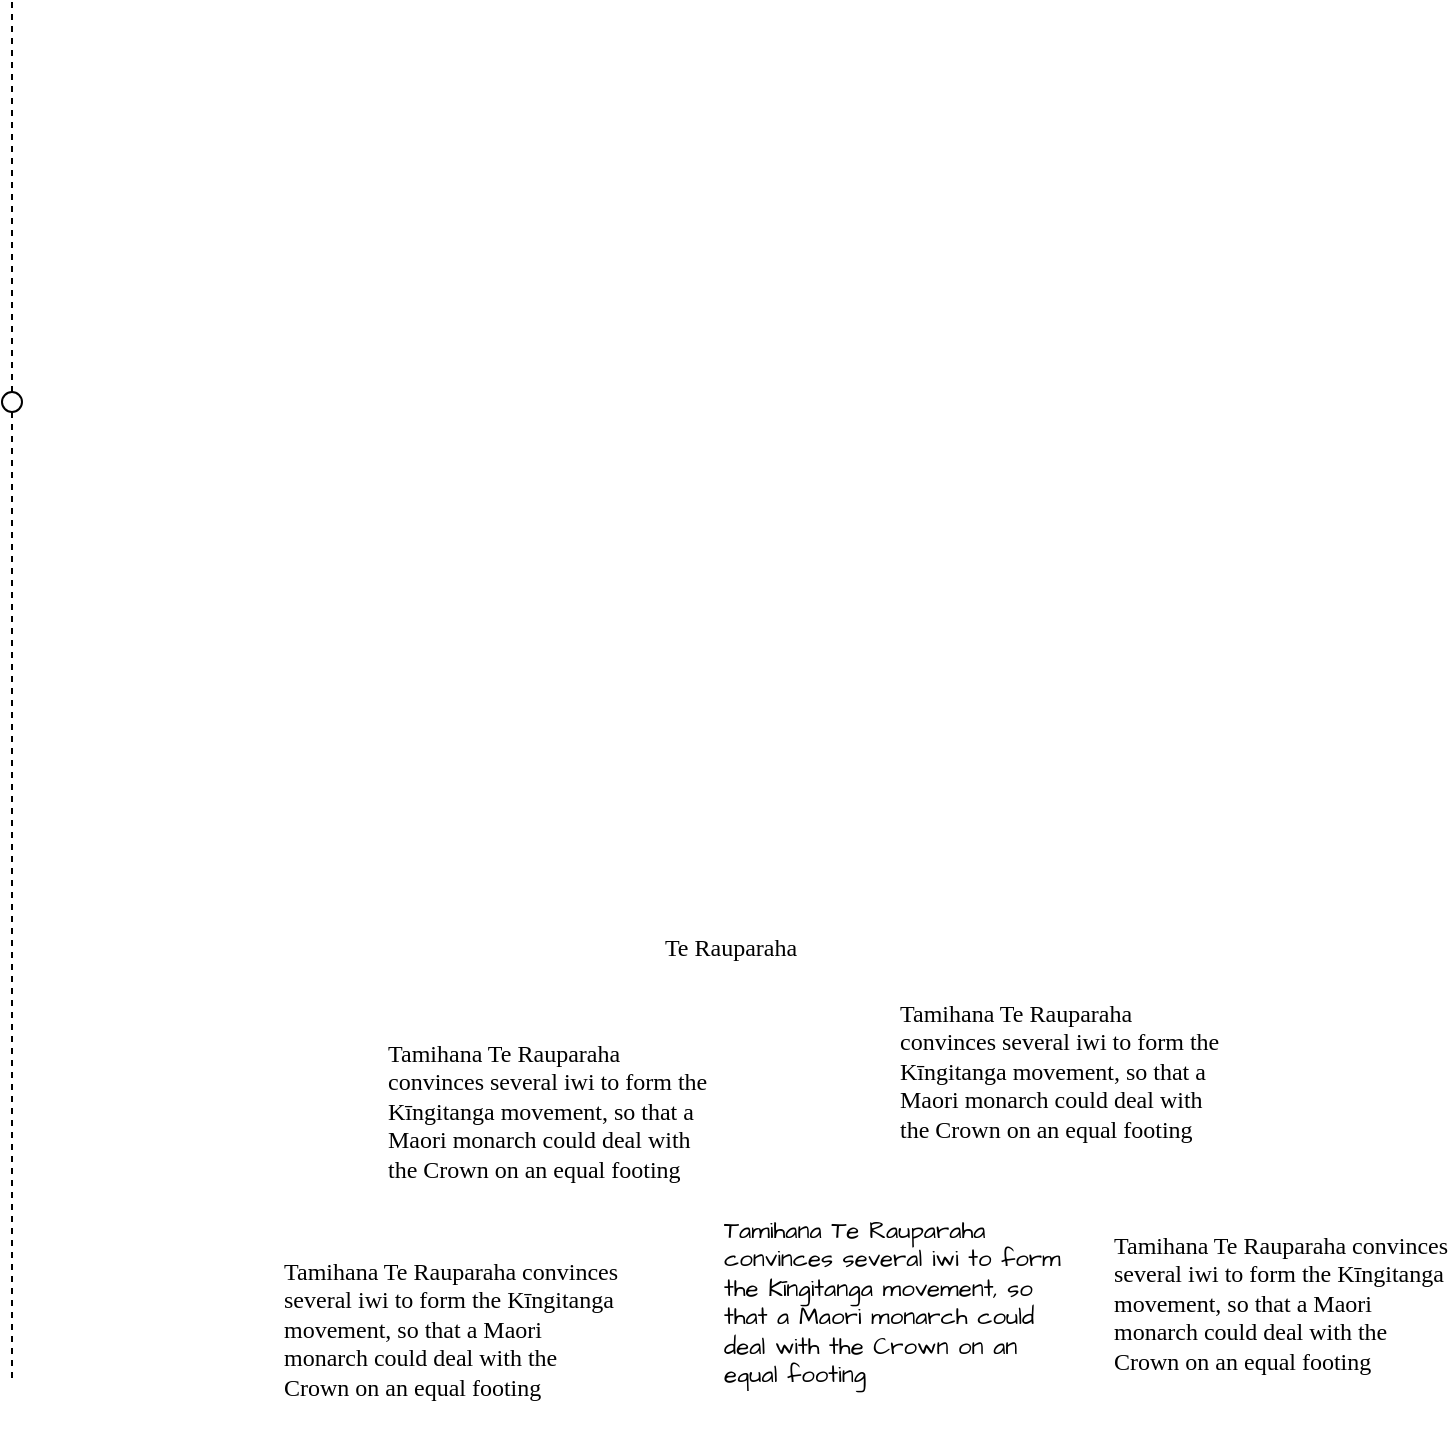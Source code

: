 <mxfile version="24.7.17">
  <diagram name="Page-1" id="sN9jX3mGukR6g5K6cpiM">
    <mxGraphModel dx="715" dy="5055" grid="0" gridSize="10" guides="1" tooltips="1" connect="1" arrows="1" fold="1" page="1" pageScale="1" pageWidth="3300" pageHeight="4681" math="0" shadow="0">
      <root>
        <mxCell id="0" />
        <mxCell id="1" parent="0" />
        <mxCell id="nzk6QbWAMJRpBoNzHcnD-2" value="" style="endArrow=none;dashed=1;html=1;rounded=0;" edge="1" parent="1" source="nzk6QbWAMJRpBoNzHcnD-3">
          <mxGeometry width="50" height="50" relative="1" as="geometry">
            <mxPoint x="219" y="572" as="sourcePoint" />
            <mxPoint x="219" y="-116" as="targetPoint" />
          </mxGeometry>
        </mxCell>
        <mxCell id="nzk6QbWAMJRpBoNzHcnD-4" value="" style="endArrow=none;dashed=1;html=1;rounded=0;" edge="1" parent="1" target="nzk6QbWAMJRpBoNzHcnD-3">
          <mxGeometry width="50" height="50" relative="1" as="geometry">
            <mxPoint x="219" y="572" as="sourcePoint" />
            <mxPoint x="219" y="-116" as="targetPoint" />
          </mxGeometry>
        </mxCell>
        <mxCell id="nzk6QbWAMJRpBoNzHcnD-3" value="" style="ellipse;whiteSpace=wrap;html=1;" vertex="1" parent="1">
          <mxGeometry x="214" y="79" width="10" height="10" as="geometry" />
        </mxCell>
        <mxCell id="nzk6QbWAMJRpBoNzHcnD-6" value="Te Rauparaha" style="text;html=1;align=center;verticalAlign=middle;whiteSpace=wrap;rounded=0;fillColor=none;fontFamily=Annie Use Your Telescope;fontSource=https%3A%2F%2Ffonts.googleapis.com%2Fcss%3Ffamily%3DAnnie%2BUse%2BYour%2BTelescope;" vertex="1" parent="1">
          <mxGeometry x="532" y="338" width="93" height="38" as="geometry" />
        </mxCell>
        <mxCell id="nzk6QbWAMJRpBoNzHcnD-9" value="Tamihana Te Rauparaha convinces several iwi to form the Kīngitanga movement, so that a Maori monarch could deal with the Crown on an equal footing" style="text;whiteSpace=wrap;fontFamily=Annie Use Your Telescope;fontSource=https%3A%2F%2Ffonts.googleapis.com%2Fcss%3Ffamily%3DAnnie%2BUse%2BYour%2BTelescope;" vertex="1" parent="1">
          <mxGeometry x="405.02" y="396.19" width="164.98" height="83.81" as="geometry" />
        </mxCell>
        <mxCell id="nzk6QbWAMJRpBoNzHcnD-10" value="Tamihana Te Rauparaha convinces several iwi to form the Kīngitanga movement, so that a Maori monarch could deal with the Crown on an equal footing" style="text;whiteSpace=wrap;fontFamily=Covered By Your Grace;fontSource=https%3A%2F%2Ffonts.googleapis.com%2Fcss%3Ffamily%3DCovered%2BBy%2BYour%2BGrace;" vertex="1" parent="1">
          <mxGeometry x="661" y="376" width="164.98" height="83.81" as="geometry" />
        </mxCell>
        <mxCell id="nzk6QbWAMJRpBoNzHcnD-11" value="Tamihana Te Rauparaha convinces several iwi to form the Kīngitanga movement, so that a Maori monarch could deal with the Crown on an equal footing" style="text;whiteSpace=wrap;fontFamily=Architects Daughter;fontSource=https%3A%2F%2Ffonts.googleapis.com%2Fcss%3Ffamily%3DArchitects%2BDaughter;" vertex="1" parent="1">
          <mxGeometry x="573" y="485" width="172" height="100" as="geometry" />
        </mxCell>
        <mxCell id="nzk6QbWAMJRpBoNzHcnD-12" value="Tamihana Te Rauparaha convinces several iwi to form the Kīngitanga movement, so that a Maori monarch could deal with the Crown on an equal footing" style="text;whiteSpace=wrap;fontFamily=Gloria Hallelujah;fontSource=https%3A%2F%2Ffonts.googleapis.com%2Fcss%3Ffamily%3DGloria%2BHallelujah;" vertex="1" parent="1">
          <mxGeometry x="768" y="492" width="172" height="100" as="geometry" />
        </mxCell>
        <mxCell id="nzk6QbWAMJRpBoNzHcnD-14" value="Tamihana Te Rauparaha convinces several iwi to form the Kīngitanga movement, so that a Maori monarch could deal with the Crown on an equal footing" style="text;whiteSpace=wrap;fontFamily=Caveat;fontSource=https%3A%2F%2Ffonts.googleapis.com%2Fcss%3Ffamily%3DCaveat;" vertex="1" parent="1">
          <mxGeometry x="353" y="505" width="172" height="100" as="geometry" />
        </mxCell>
      </root>
    </mxGraphModel>
  </diagram>
</mxfile>
